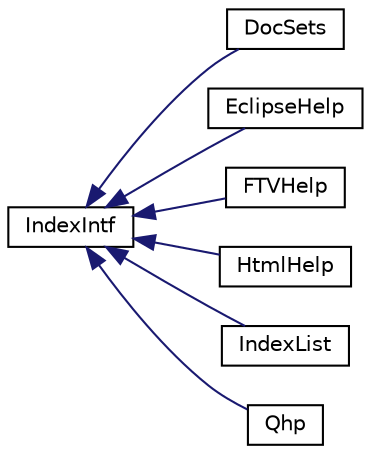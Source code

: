 digraph "类继承关系图"
{
 // INTERACTIVE_SVG=YES
 // LATEX_PDF_SIZE
  edge [fontname="Helvetica",fontsize="10",labelfontname="Helvetica",labelfontsize="10"];
  node [fontname="Helvetica",fontsize="10",shape=record];
  rankdir="LR";
  Node0 [label="IndexIntf",height=0.2,width=0.4,color="black", fillcolor="white", style="filled",URL="$d9/dd5/class_index_intf.html",tooltip="Abstract interface for index generators."];
  Node0 -> Node1 [dir="back",color="midnightblue",fontsize="10",style="solid",fontname="Helvetica"];
  Node1 [label="DocSets",height=0.2,width=0.4,color="black", fillcolor="white", style="filled",URL="$db/d32/class_doc_sets.html",tooltip="A class that generates docset files."];
  Node0 -> Node2 [dir="back",color="midnightblue",fontsize="10",style="solid",fontname="Helvetica"];
  Node2 [label="EclipseHelp",height=0.2,width=0.4,color="black", fillcolor="white", style="filled",URL="$db/dd3/class_eclipse_help.html",tooltip="Generator for Eclipse help files."];
  Node0 -> Node3 [dir="back",color="midnightblue",fontsize="10",style="solid",fontname="Helvetica"];
  Node3 [label="FTVHelp",height=0.2,width=0.4,color="black", fillcolor="white", style="filled",URL="$d6/d14/class_f_t_v_help.html",tooltip="A class that generates a dynamic tree view side panel."];
  Node0 -> Node4 [dir="back",color="midnightblue",fontsize="10",style="solid",fontname="Helvetica"];
  Node4 [label="HtmlHelp",height=0.2,width=0.4,color="black", fillcolor="white", style="filled",URL="$d4/db3/class_html_help.html",tooltip="A class that generated the HTML Help specific files."];
  Node0 -> Node5 [dir="back",color="midnightblue",fontsize="10",style="solid",fontname="Helvetica"];
  Node5 [label="IndexList",height=0.2,width=0.4,color="black", fillcolor="white", style="filled",URL="$d9/d57/class_index_list.html",tooltip="A list of index interfaces."];
  Node0 -> Node6 [dir="back",color="midnightblue",fontsize="10",style="solid",fontname="Helvetica"];
  Node6 [label="Qhp",height=0.2,width=0.4,color="black", fillcolor="white", style="filled",URL="$de/d4f/class_qhp.html",tooltip=" "];
}
